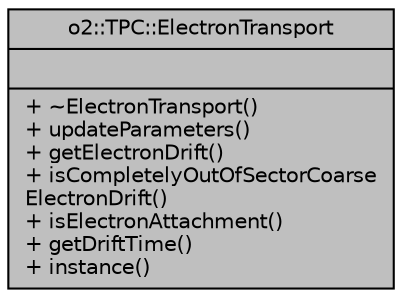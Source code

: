 digraph "o2::TPC::ElectronTransport"
{
 // INTERACTIVE_SVG=YES
  bgcolor="transparent";
  edge [fontname="Helvetica",fontsize="10",labelfontname="Helvetica",labelfontsize="10"];
  node [fontname="Helvetica",fontsize="10",shape=record];
  Node1 [label="{o2::TPC::ElectronTransport\n||+ ~ElectronTransport()\l+ updateParameters()\l+ getElectronDrift()\l+ isCompletelyOutOfSectorCoarse\lElectronDrift()\l+ isElectronAttachment()\l+ getDriftTime()\l+ instance()\l}",height=0.2,width=0.4,color="black", fillcolor="grey75", style="filled" fontcolor="black"];
}
